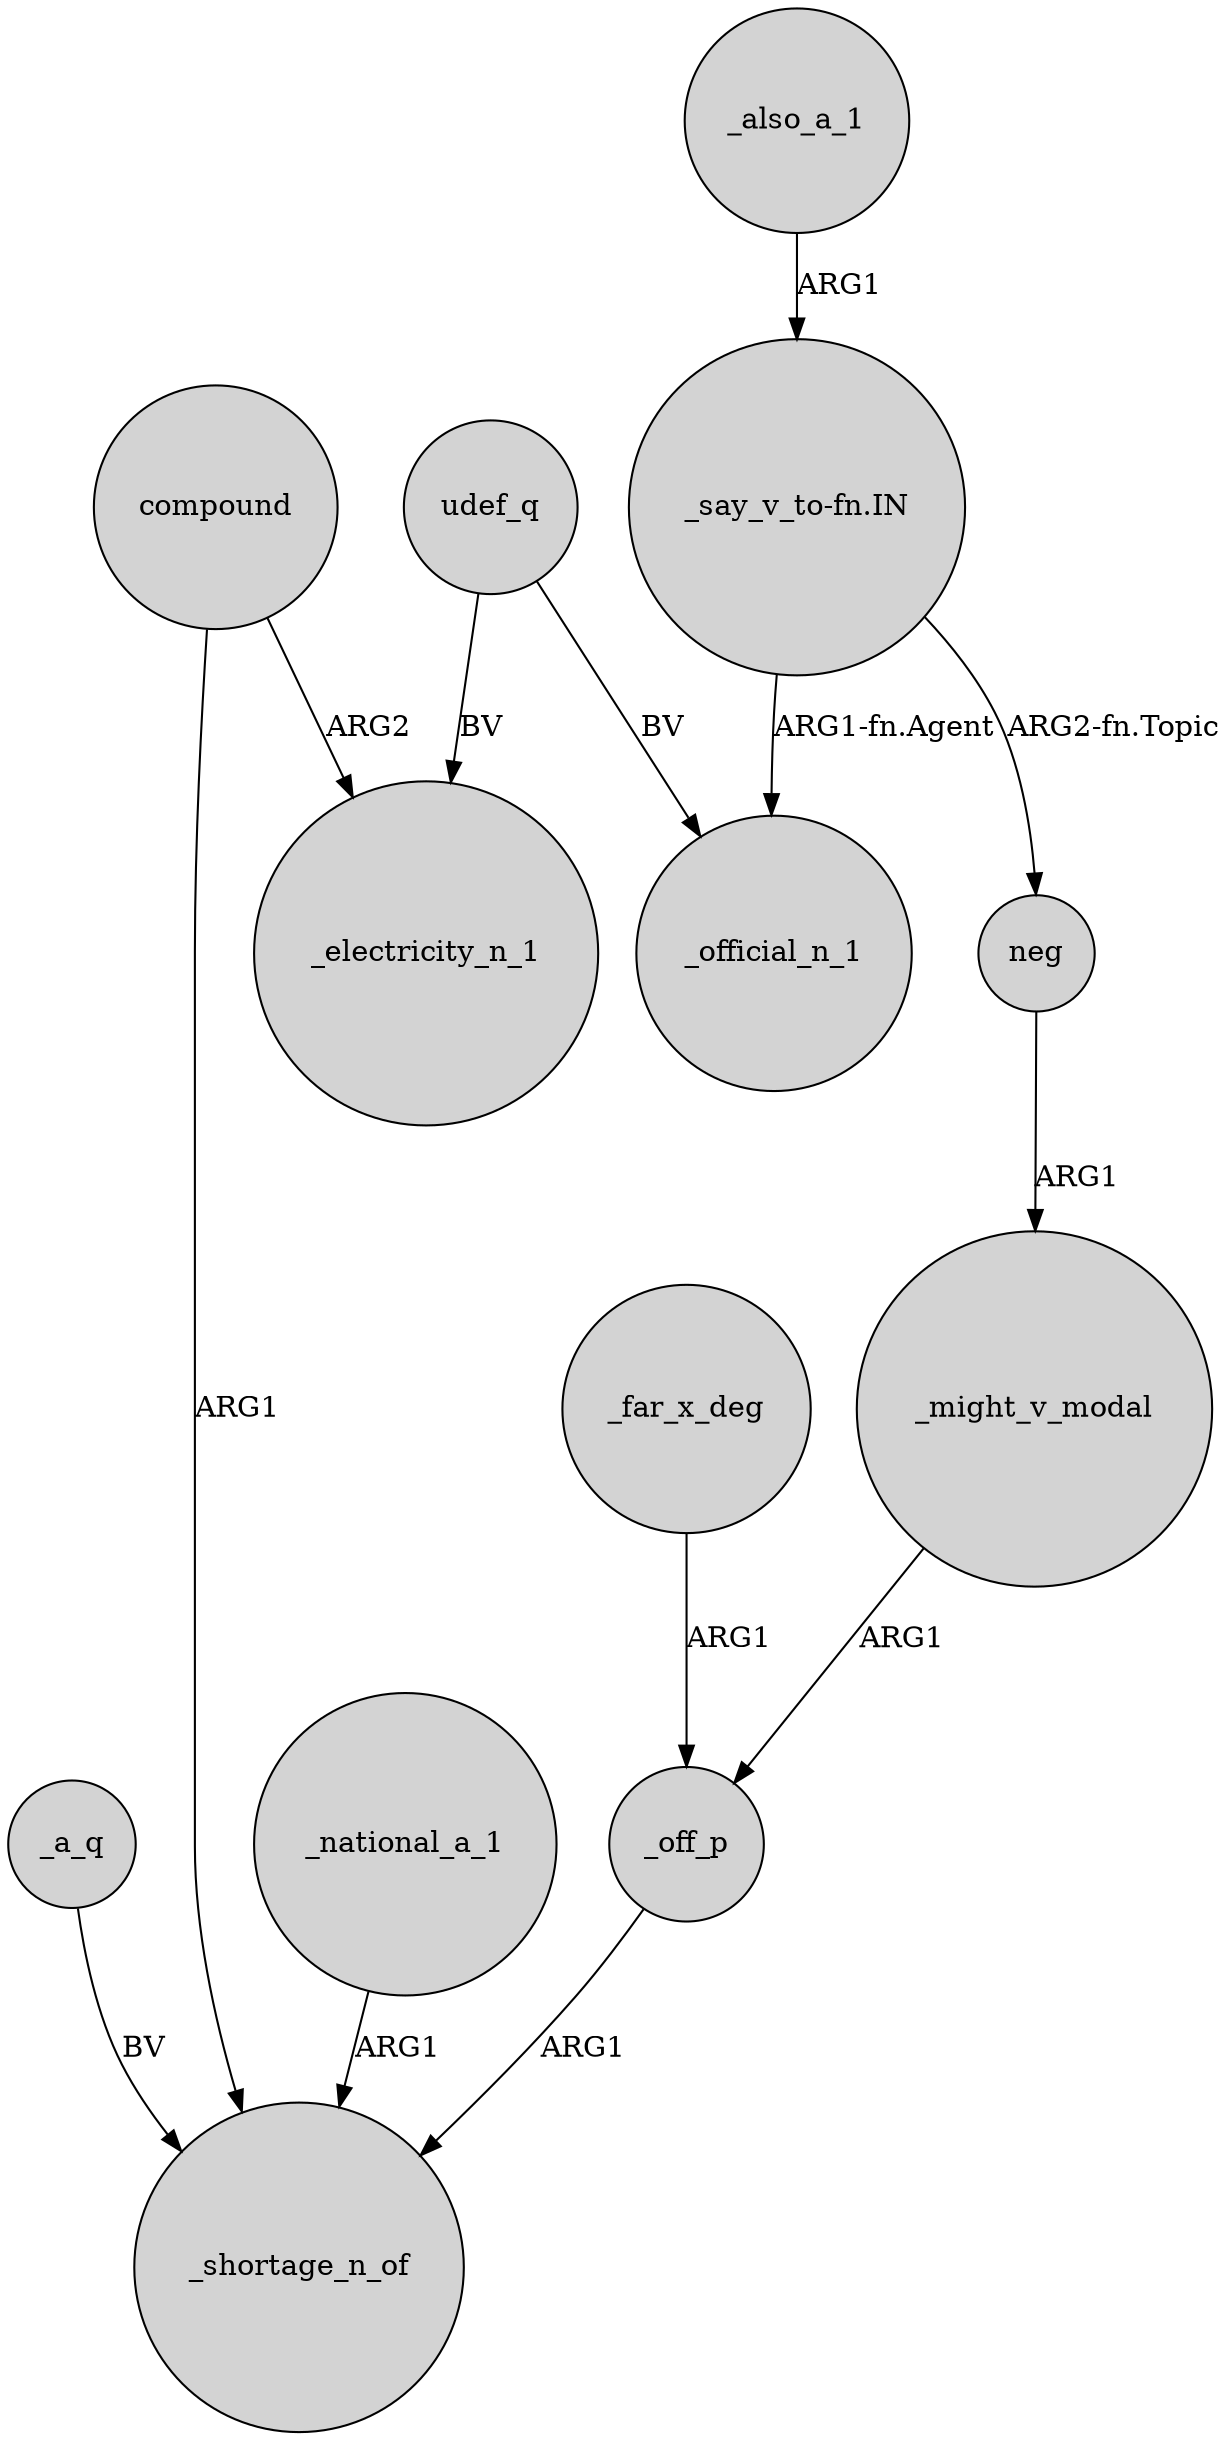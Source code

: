 digraph {
	node [shape=circle style=filled]
	"_say_v_to-fn.IN" -> neg [label="ARG2-fn.Topic"]
	_a_q -> _shortage_n_of [label=BV]
	neg -> _might_v_modal [label=ARG1]
	_also_a_1 -> "_say_v_to-fn.IN" [label=ARG1]
	compound -> _shortage_n_of [label=ARG1]
	udef_q -> _official_n_1 [label=BV]
	udef_q -> _electricity_n_1 [label=BV]
	_might_v_modal -> _off_p [label=ARG1]
	_far_x_deg -> _off_p [label=ARG1]
	_off_p -> _shortage_n_of [label=ARG1]
	_national_a_1 -> _shortage_n_of [label=ARG1]
	compound -> _electricity_n_1 [label=ARG2]
	"_say_v_to-fn.IN" -> _official_n_1 [label="ARG1-fn.Agent"]
}
